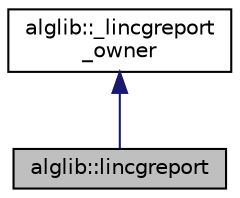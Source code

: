 digraph "alglib::lincgreport"
{
  edge [fontname="Helvetica",fontsize="10",labelfontname="Helvetica",labelfontsize="10"];
  node [fontname="Helvetica",fontsize="10",shape=record];
  Node0 [label="alglib::lincgreport",height=0.2,width=0.4,color="black", fillcolor="grey75", style="filled", fontcolor="black"];
  Node1 -> Node0 [dir="back",color="midnightblue",fontsize="10",style="solid",fontname="Helvetica"];
  Node1 [label="alglib::_lincgreport\l_owner",height=0.2,width=0.4,color="black", fillcolor="white", style="filled",URL="$classalglib_1_1__lincgreport__owner.html"];
}
